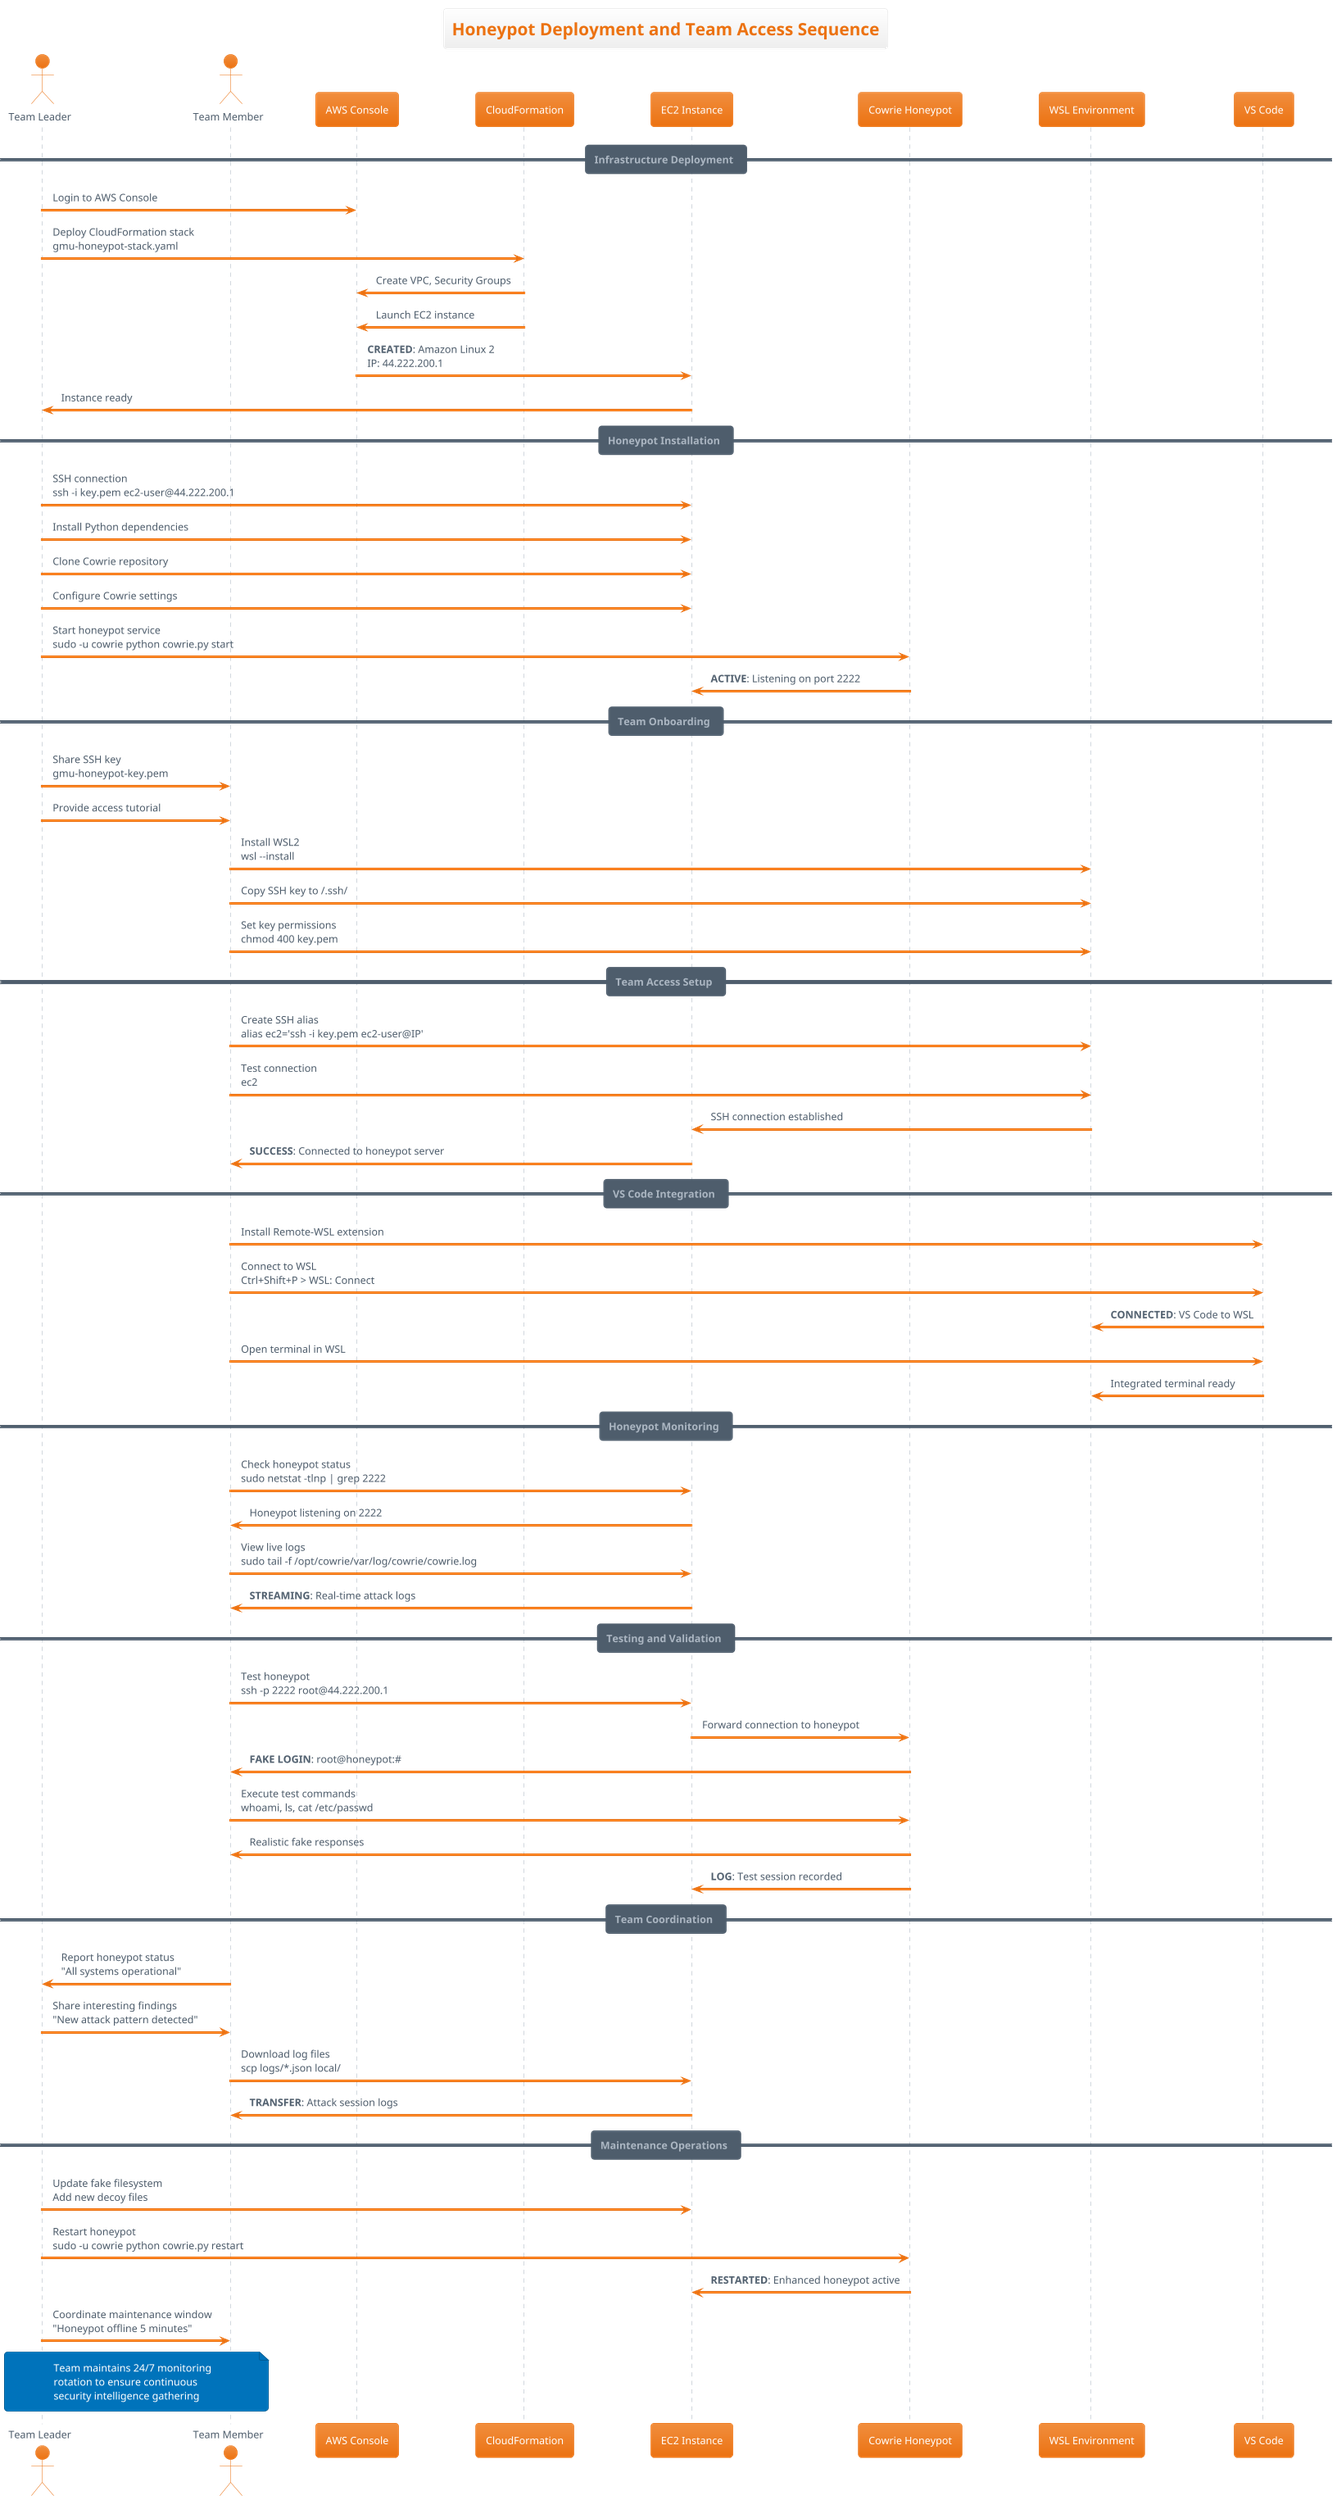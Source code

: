 @startuml Deployment Sequence
!theme aws-orange
title Honeypot Deployment and Team Access Sequence

actor "Team Leader" as leader
actor "Team Member" as member
participant "AWS Console" as aws
participant "CloudFormation" as cf
participant "EC2 Instance" as ec2
participant "Cowrie Honeypot" as cowrie
participant "WSL Environment" as wsl
participant "VS Code" as vscode

== Infrastructure Deployment ==
leader -> aws : Login to AWS Console
leader -> cf : Deploy CloudFormation stack\ngmu-honeypot-stack.yaml
cf -> aws : Create VPC, Security Groups
cf -> aws : Launch EC2 instance
aws -> ec2 : **CREATED**: Amazon Linux 2\nIP: 44.222.200.1
ec2 -> leader : Instance ready

== Honeypot Installation ==
leader -> ec2 : SSH connection\nssh -i key.pem ec2-user@44.222.200.1
leader -> ec2 : Install Python dependencies
leader -> ec2 : Clone Cowrie repository
leader -> ec2 : Configure Cowrie settings
leader -> cowrie : Start honeypot service\nsudo -u cowrie python cowrie.py start
cowrie -> ec2 : **ACTIVE**: Listening on port 2222

== Team Onboarding ==
leader -> member : Share SSH key\ngmu-honeypot-key.pem
leader -> member : Provide access tutorial
member -> wsl : Install WSL2\nwsl --install
member -> wsl : Copy SSH key to ~/.ssh/
member -> wsl : Set key permissions\nchmod 400 key.pem

== Team Access Setup ==
member -> wsl : Create SSH alias\nalias ec2='ssh -i key.pem ec2-user@IP'
member -> wsl : Test connection\nec2
wsl -> ec2 : SSH connection established
ec2 -> member : **SUCCESS**: Connected to honeypot server

== VS Code Integration ==
member -> vscode : Install Remote-WSL extension
member -> vscode : Connect to WSL\nCtrl+Shift+P > WSL: Connect
vscode -> wsl : **CONNECTED**: VS Code to WSL
member -> vscode : Open terminal in WSL
vscode -> wsl : Integrated terminal ready

== Honeypot Monitoring ==
member -> ec2 : Check honeypot status\nsudo netstat -tlnp | grep 2222
ec2 -> member : Honeypot listening on 2222
member -> ec2 : View live logs\nsudo tail -f /opt/cowrie/var/log/cowrie/cowrie.log
ec2 -> member : **STREAMING**: Real-time attack logs

== Testing and Validation ==
member -> ec2 : Test honeypot\nssh -p 2222 root@44.222.200.1
ec2 -> cowrie : Forward connection to honeypot
cowrie -> member : **FAKE LOGIN**: root@honeypot:~#
member -> cowrie : Execute test commands\nwhoami, ls, cat /etc/passwd
cowrie -> member : Realistic fake responses
cowrie -> ec2 : **LOG**: Test session recorded

== Team Coordination ==
member -> leader : Report honeypot status\n"All systems operational"
leader -> member : Share interesting findings\n"New attack pattern detected"
member -> ec2 : Download log files\nscp logs/*.json local/
ec2 -> member : **TRANSFER**: Attack session logs

== Maintenance Operations ==
leader -> ec2 : Update fake filesystem\nAdd new decoy files
leader -> cowrie : Restart honeypot\nsudo -u cowrie python cowrie.py restart
cowrie -> ec2 : **RESTARTED**: Enhanced honeypot active
leader -> member : Coordinate maintenance window\n"Honeypot offline 5 minutes"

note over leader, member
  Team maintains 24/7 monitoring
  rotation to ensure continuous
  security intelligence gathering
end note

@enduml